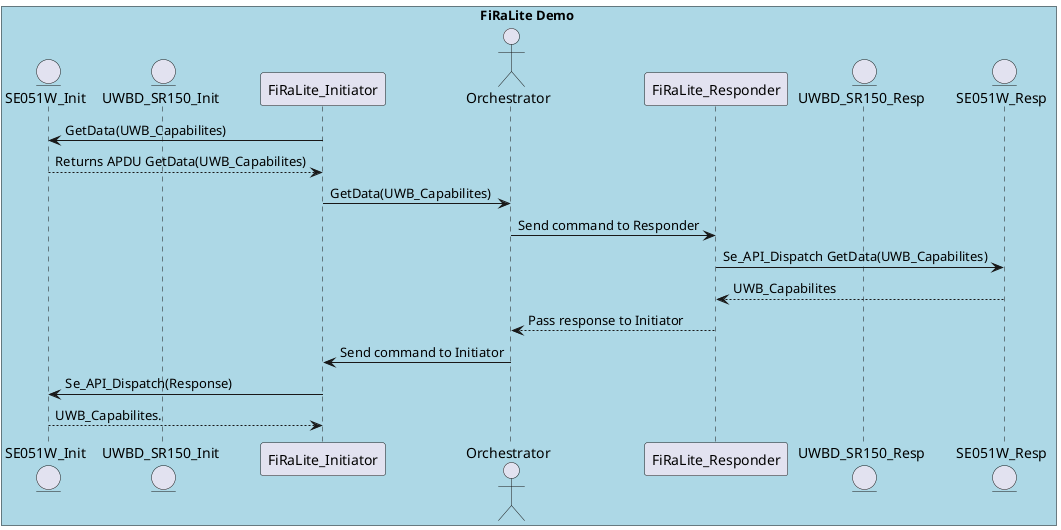 @startuml
box "FiRaLite Demo " #LightBlue
	entity      SE051W_Init
	entity      UWBD_SR150_Init
	participant FiRaLite_Initiator
	actor Orchestrator
	participant FiRaLite_Responder
	entity      UWBD_SR150_Resp
	entity      SE051W_Resp
end box


FiRaLite_Initiator -> SE051W_Init :GetData(UWB_Capabilites)
SE051W_Init -->FiRaLite_Initiator :Returns APDU GetData(UWB_Capabilites)
FiRaLite_Initiator ->Orchestrator : GetData(UWB_Capabilites)
Orchestrator->FiRaLite_Responder:Send command to Responder
FiRaLite_Responder -> SE051W_Resp:Se_API_Dispatch GetData(UWB_Capabilites)
SE051W_Resp --> FiRaLite_Responder :UWB_Capabilites
FiRaLite_Responder --> Orchestrator :Pass response to Initiator
Orchestrator -> FiRaLite_Initiator :Send command to Initiator
FiRaLite_Initiator ->SE051W_Init :Se_API_Dispatch(Response)
SE051W_Init-->FiRaLite_Initiator : UWB_Capabilites.



@enduml